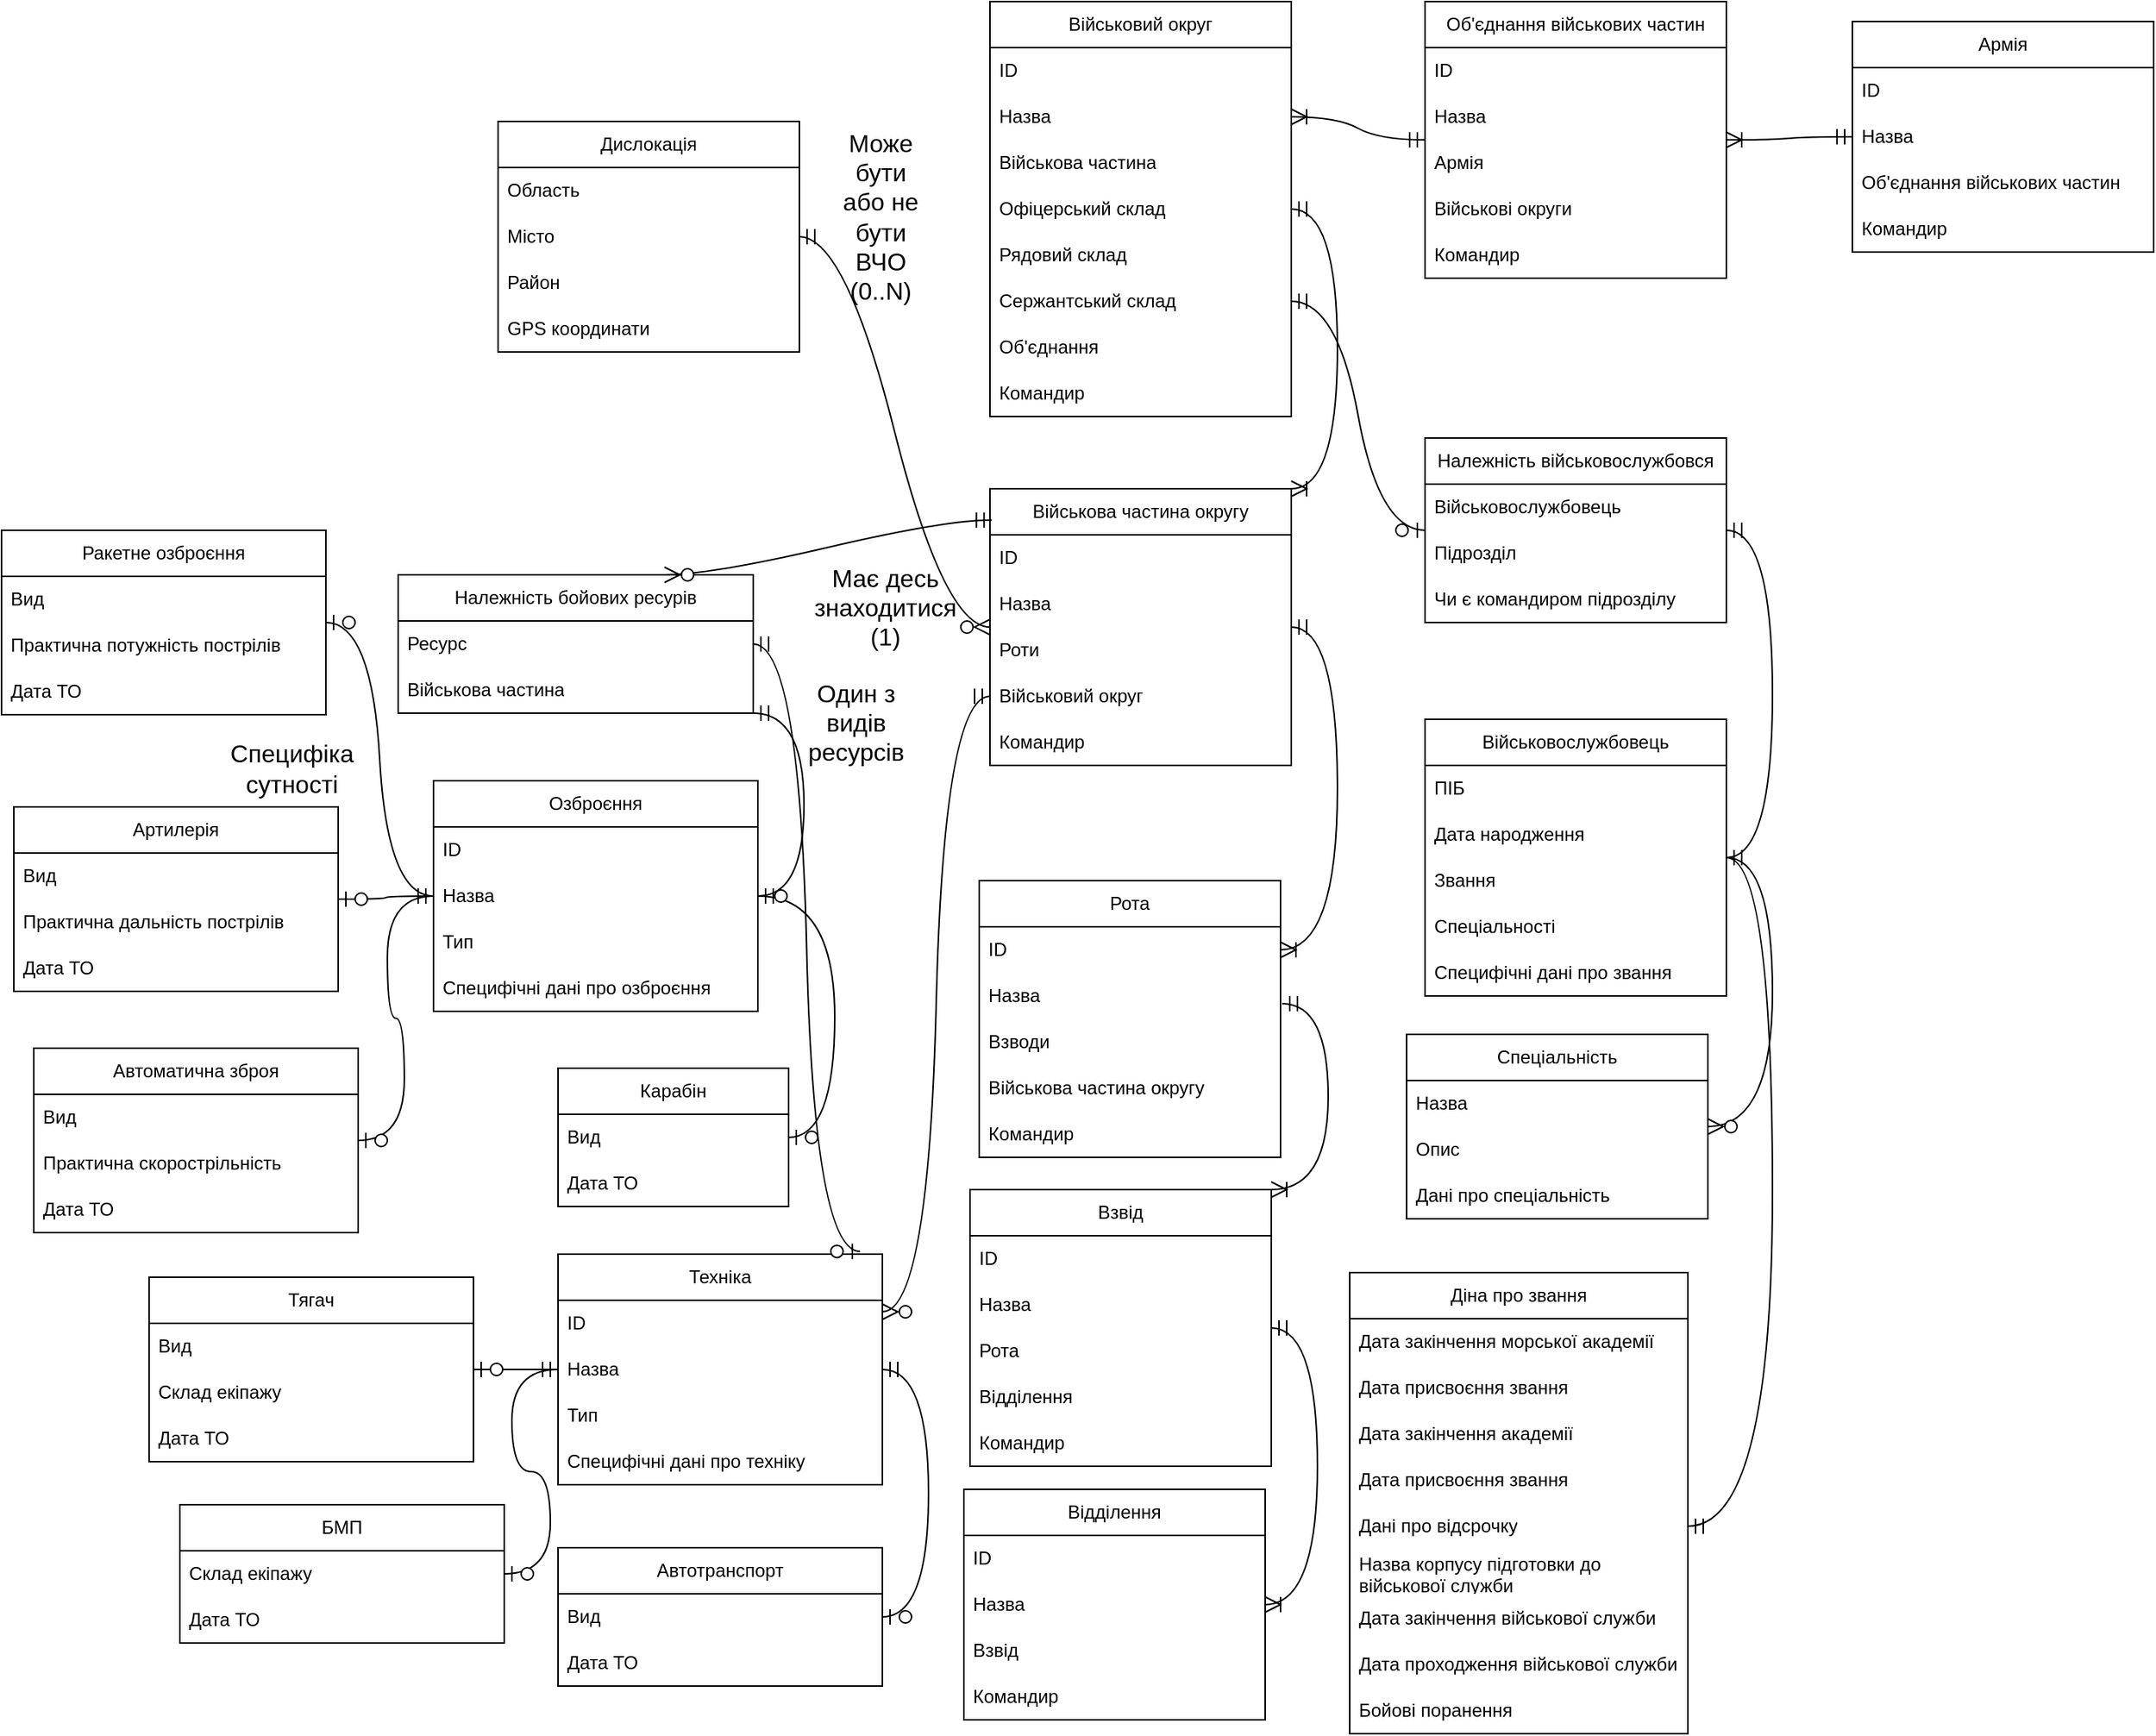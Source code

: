 <mxfile version="24.7.16">
  <diagram id="if1rMS5PziXXQYh_C22N" name="Страница — 1">
    <mxGraphModel dx="3825" dy="2545" grid="0" gridSize="10" guides="1" tooltips="1" connect="1" arrows="1" fold="1" page="0" pageScale="1" pageWidth="827" pageHeight="1169" math="0" shadow="0">
      <root>
        <mxCell id="0" />
        <mxCell id="1" parent="0" />
        <mxCell id="RpFmLWtO-A4xuDm9PwId-2" value="Військова частина округу" style="swimlane;fontStyle=0;childLayout=stackLayout;horizontal=1;startSize=30;horizontalStack=0;resizeParent=1;resizeParentMax=0;resizeLast=0;collapsible=1;marginBottom=0;whiteSpace=wrap;html=1;" vertex="1" parent="1">
          <mxGeometry x="-685" y="-688" width="196" height="180" as="geometry" />
        </mxCell>
        <mxCell id="RpFmLWtO-A4xuDm9PwId-223" value="ID" style="text;strokeColor=none;fillColor=none;align=left;verticalAlign=middle;spacingLeft=4;spacingRight=4;overflow=hidden;points=[[0,0.5],[1,0.5]];portConstraint=eastwest;rotatable=0;whiteSpace=wrap;html=1;" vertex="1" parent="RpFmLWtO-A4xuDm9PwId-2">
          <mxGeometry y="30" width="196" height="30" as="geometry" />
        </mxCell>
        <mxCell id="RpFmLWtO-A4xuDm9PwId-3" value="Назва" style="text;strokeColor=none;fillColor=none;align=left;verticalAlign=middle;spacingLeft=4;spacingRight=4;overflow=hidden;points=[[0,0.5],[1,0.5]];portConstraint=eastwest;rotatable=0;whiteSpace=wrap;html=1;" vertex="1" parent="RpFmLWtO-A4xuDm9PwId-2">
          <mxGeometry y="60" width="196" height="30" as="geometry" />
        </mxCell>
        <mxCell id="RpFmLWtO-A4xuDm9PwId-4" value="Роти" style="text;strokeColor=none;fillColor=none;align=left;verticalAlign=middle;spacingLeft=4;spacingRight=4;overflow=hidden;points=[[0,0.5],[1,0.5]];portConstraint=eastwest;rotatable=0;whiteSpace=wrap;html=1;" vertex="1" parent="RpFmLWtO-A4xuDm9PwId-2">
          <mxGeometry y="90" width="196" height="30" as="geometry" />
        </mxCell>
        <mxCell id="RpFmLWtO-A4xuDm9PwId-5" value="Військовий округ" style="text;strokeColor=none;fillColor=none;align=left;verticalAlign=middle;spacingLeft=4;spacingRight=4;overflow=hidden;points=[[0,0.5],[1,0.5]];portConstraint=eastwest;rotatable=0;whiteSpace=wrap;html=1;" vertex="1" parent="RpFmLWtO-A4xuDm9PwId-2">
          <mxGeometry y="120" width="196" height="30" as="geometry" />
        </mxCell>
        <mxCell id="RpFmLWtO-A4xuDm9PwId-218" value="Командир" style="text;strokeColor=none;fillColor=none;align=left;verticalAlign=middle;spacingLeft=4;spacingRight=4;overflow=hidden;points=[[0,0.5],[1,0.5]];portConstraint=eastwest;rotatable=0;whiteSpace=wrap;html=1;" vertex="1" parent="RpFmLWtO-A4xuDm9PwId-2">
          <mxGeometry y="150" width="196" height="30" as="geometry" />
        </mxCell>
        <mxCell id="RpFmLWtO-A4xuDm9PwId-6" value="Дислокація" style="swimlane;fontStyle=0;childLayout=stackLayout;horizontal=1;startSize=30;horizontalStack=0;resizeParent=1;resizeParentMax=0;resizeLast=0;collapsible=1;marginBottom=0;whiteSpace=wrap;html=1;" vertex="1" parent="1">
          <mxGeometry x="-1005" y="-927" width="196" height="150" as="geometry" />
        </mxCell>
        <mxCell id="RpFmLWtO-A4xuDm9PwId-7" value="Область" style="text;strokeColor=none;fillColor=none;align=left;verticalAlign=middle;spacingLeft=4;spacingRight=4;overflow=hidden;points=[[0,0.5],[1,0.5]];portConstraint=eastwest;rotatable=0;whiteSpace=wrap;html=1;" vertex="1" parent="RpFmLWtO-A4xuDm9PwId-6">
          <mxGeometry y="30" width="196" height="30" as="geometry" />
        </mxCell>
        <mxCell id="RpFmLWtO-A4xuDm9PwId-8" value="Місто" style="text;strokeColor=none;fillColor=none;align=left;verticalAlign=middle;spacingLeft=4;spacingRight=4;overflow=hidden;points=[[0,0.5],[1,0.5]];portConstraint=eastwest;rotatable=0;whiteSpace=wrap;html=1;" vertex="1" parent="RpFmLWtO-A4xuDm9PwId-6">
          <mxGeometry y="60" width="196" height="30" as="geometry" />
        </mxCell>
        <mxCell id="RpFmLWtO-A4xuDm9PwId-9" value="Район" style="text;strokeColor=none;fillColor=none;align=left;verticalAlign=middle;spacingLeft=4;spacingRight=4;overflow=hidden;points=[[0,0.5],[1,0.5]];portConstraint=eastwest;rotatable=0;whiteSpace=wrap;html=1;" vertex="1" parent="RpFmLWtO-A4xuDm9PwId-6">
          <mxGeometry y="90" width="196" height="30" as="geometry" />
        </mxCell>
        <mxCell id="RpFmLWtO-A4xuDm9PwId-30" value="GPS координати" style="text;strokeColor=none;fillColor=none;align=left;verticalAlign=middle;spacingLeft=4;spacingRight=4;overflow=hidden;points=[[0,0.5],[1,0.5]];portConstraint=eastwest;rotatable=0;whiteSpace=wrap;html=1;" vertex="1" parent="RpFmLWtO-A4xuDm9PwId-6">
          <mxGeometry y="120" width="196" height="30" as="geometry" />
        </mxCell>
        <mxCell id="RpFmLWtO-A4xuDm9PwId-10" value="Військовий округ" style="swimlane;fontStyle=0;childLayout=stackLayout;horizontal=1;startSize=30;horizontalStack=0;resizeParent=1;resizeParentMax=0;resizeLast=0;collapsible=1;marginBottom=0;whiteSpace=wrap;html=1;" vertex="1" parent="1">
          <mxGeometry x="-685" y="-1005" width="196" height="270" as="geometry" />
        </mxCell>
        <mxCell id="RpFmLWtO-A4xuDm9PwId-222" value="ID" style="text;strokeColor=none;fillColor=none;align=left;verticalAlign=middle;spacingLeft=4;spacingRight=4;overflow=hidden;points=[[0,0.5],[1,0.5]];portConstraint=eastwest;rotatable=0;whiteSpace=wrap;html=1;" vertex="1" parent="RpFmLWtO-A4xuDm9PwId-10">
          <mxGeometry y="30" width="196" height="30" as="geometry" />
        </mxCell>
        <mxCell id="RpFmLWtO-A4xuDm9PwId-11" value="Назва" style="text;strokeColor=none;fillColor=none;align=left;verticalAlign=middle;spacingLeft=4;spacingRight=4;overflow=hidden;points=[[0,0.5],[1,0.5]];portConstraint=eastwest;rotatable=0;whiteSpace=wrap;html=1;" vertex="1" parent="RpFmLWtO-A4xuDm9PwId-10">
          <mxGeometry y="60" width="196" height="30" as="geometry" />
        </mxCell>
        <mxCell id="RpFmLWtO-A4xuDm9PwId-12" value="Військова частина" style="text;strokeColor=none;fillColor=none;align=left;verticalAlign=middle;spacingLeft=4;spacingRight=4;overflow=hidden;points=[[0,0.5],[1,0.5]];portConstraint=eastwest;rotatable=0;whiteSpace=wrap;html=1;" vertex="1" parent="RpFmLWtO-A4xuDm9PwId-10">
          <mxGeometry y="90" width="196" height="30" as="geometry" />
        </mxCell>
        <mxCell id="RpFmLWtO-A4xuDm9PwId-13" value="Офіцерський склад" style="text;strokeColor=none;fillColor=none;align=left;verticalAlign=middle;spacingLeft=4;spacingRight=4;overflow=hidden;points=[[0,0.5],[1,0.5]];portConstraint=eastwest;rotatable=0;whiteSpace=wrap;html=1;" vertex="1" parent="RpFmLWtO-A4xuDm9PwId-10">
          <mxGeometry y="120" width="196" height="30" as="geometry" />
        </mxCell>
        <mxCell id="RpFmLWtO-A4xuDm9PwId-31" value="Рядовий склад" style="text;strokeColor=none;fillColor=none;align=left;verticalAlign=middle;spacingLeft=4;spacingRight=4;overflow=hidden;points=[[0,0.5],[1,0.5]];portConstraint=eastwest;rotatable=0;whiteSpace=wrap;html=1;" vertex="1" parent="RpFmLWtO-A4xuDm9PwId-10">
          <mxGeometry y="150" width="196" height="30" as="geometry" />
        </mxCell>
        <mxCell id="RpFmLWtO-A4xuDm9PwId-32" value="Сержантський склад" style="text;strokeColor=none;fillColor=none;align=left;verticalAlign=middle;spacingLeft=4;spacingRight=4;overflow=hidden;points=[[0,0.5],[1,0.5]];portConstraint=eastwest;rotatable=0;whiteSpace=wrap;html=1;" vertex="1" parent="RpFmLWtO-A4xuDm9PwId-10">
          <mxGeometry y="180" width="196" height="30" as="geometry" />
        </mxCell>
        <mxCell id="RpFmLWtO-A4xuDm9PwId-41" value="Об&#39;єднання" style="text;strokeColor=none;fillColor=none;align=left;verticalAlign=middle;spacingLeft=4;spacingRight=4;overflow=hidden;points=[[0,0.5],[1,0.5]];portConstraint=eastwest;rotatable=0;whiteSpace=wrap;html=1;" vertex="1" parent="RpFmLWtO-A4xuDm9PwId-10">
          <mxGeometry y="210" width="196" height="30" as="geometry" />
        </mxCell>
        <mxCell id="RpFmLWtO-A4xuDm9PwId-219" value="Командир" style="text;strokeColor=none;fillColor=none;align=left;verticalAlign=middle;spacingLeft=4;spacingRight=4;overflow=hidden;points=[[0,0.5],[1,0.5]];portConstraint=eastwest;rotatable=0;whiteSpace=wrap;html=1;" vertex="1" parent="RpFmLWtO-A4xuDm9PwId-10">
          <mxGeometry y="240" width="196" height="30" as="geometry" />
        </mxCell>
        <mxCell id="RpFmLWtO-A4xuDm9PwId-14" value="Рота" style="swimlane;fontStyle=0;childLayout=stackLayout;horizontal=1;startSize=30;horizontalStack=0;resizeParent=1;resizeParentMax=0;resizeLast=0;collapsible=1;marginBottom=0;whiteSpace=wrap;html=1;" vertex="1" parent="1">
          <mxGeometry x="-692" y="-433" width="196" height="180" as="geometry" />
        </mxCell>
        <mxCell id="RpFmLWtO-A4xuDm9PwId-224" value="ID" style="text;strokeColor=none;fillColor=none;align=left;verticalAlign=middle;spacingLeft=4;spacingRight=4;overflow=hidden;points=[[0,0.5],[1,0.5]];portConstraint=eastwest;rotatable=0;whiteSpace=wrap;html=1;" vertex="1" parent="RpFmLWtO-A4xuDm9PwId-14">
          <mxGeometry y="30" width="196" height="30" as="geometry" />
        </mxCell>
        <mxCell id="RpFmLWtO-A4xuDm9PwId-15" value="Назва" style="text;strokeColor=none;fillColor=none;align=left;verticalAlign=middle;spacingLeft=4;spacingRight=4;overflow=hidden;points=[[0,0.5],[1,0.5]];portConstraint=eastwest;rotatable=0;whiteSpace=wrap;html=1;" vertex="1" parent="RpFmLWtO-A4xuDm9PwId-14">
          <mxGeometry y="60" width="196" height="30" as="geometry" />
        </mxCell>
        <mxCell id="RpFmLWtO-A4xuDm9PwId-16" value="Взводи" style="text;strokeColor=none;fillColor=none;align=left;verticalAlign=middle;spacingLeft=4;spacingRight=4;overflow=hidden;points=[[0,0.5],[1,0.5]];portConstraint=eastwest;rotatable=0;whiteSpace=wrap;html=1;" vertex="1" parent="RpFmLWtO-A4xuDm9PwId-14">
          <mxGeometry y="90" width="196" height="30" as="geometry" />
        </mxCell>
        <mxCell id="RpFmLWtO-A4xuDm9PwId-17" value="Військова частина округу" style="text;strokeColor=none;fillColor=none;align=left;verticalAlign=middle;spacingLeft=4;spacingRight=4;overflow=hidden;points=[[0,0.5],[1,0.5]];portConstraint=eastwest;rotatable=0;whiteSpace=wrap;html=1;" vertex="1" parent="RpFmLWtO-A4xuDm9PwId-14">
          <mxGeometry y="120" width="196" height="30" as="geometry" />
        </mxCell>
        <mxCell id="RpFmLWtO-A4xuDm9PwId-217" value="Командир" style="text;strokeColor=none;fillColor=none;align=left;verticalAlign=middle;spacingLeft=4;spacingRight=4;overflow=hidden;points=[[0,0.5],[1,0.5]];portConstraint=eastwest;rotatable=0;whiteSpace=wrap;html=1;" vertex="1" parent="RpFmLWtO-A4xuDm9PwId-14">
          <mxGeometry y="150" width="196" height="30" as="geometry" />
        </mxCell>
        <mxCell id="RpFmLWtO-A4xuDm9PwId-18" value="Взвід" style="swimlane;fontStyle=0;childLayout=stackLayout;horizontal=1;startSize=30;horizontalStack=0;resizeParent=1;resizeParentMax=0;resizeLast=0;collapsible=1;marginBottom=0;whiteSpace=wrap;html=1;" vertex="1" parent="1">
          <mxGeometry x="-698" y="-232" width="196" height="180" as="geometry" />
        </mxCell>
        <mxCell id="RpFmLWtO-A4xuDm9PwId-225" value="ID" style="text;strokeColor=none;fillColor=none;align=left;verticalAlign=middle;spacingLeft=4;spacingRight=4;overflow=hidden;points=[[0,0.5],[1,0.5]];portConstraint=eastwest;rotatable=0;whiteSpace=wrap;html=1;" vertex="1" parent="RpFmLWtO-A4xuDm9PwId-18">
          <mxGeometry y="30" width="196" height="30" as="geometry" />
        </mxCell>
        <mxCell id="RpFmLWtO-A4xuDm9PwId-19" value="Назва" style="text;strokeColor=none;fillColor=none;align=left;verticalAlign=middle;spacingLeft=4;spacingRight=4;overflow=hidden;points=[[0,0.5],[1,0.5]];portConstraint=eastwest;rotatable=0;whiteSpace=wrap;html=1;" vertex="1" parent="RpFmLWtO-A4xuDm9PwId-18">
          <mxGeometry y="60" width="196" height="30" as="geometry" />
        </mxCell>
        <mxCell id="RpFmLWtO-A4xuDm9PwId-20" value="Рота" style="text;strokeColor=none;fillColor=none;align=left;verticalAlign=middle;spacingLeft=4;spacingRight=4;overflow=hidden;points=[[0,0.5],[1,0.5]];portConstraint=eastwest;rotatable=0;whiteSpace=wrap;html=1;" vertex="1" parent="RpFmLWtO-A4xuDm9PwId-18">
          <mxGeometry y="90" width="196" height="30" as="geometry" />
        </mxCell>
        <mxCell id="RpFmLWtO-A4xuDm9PwId-21" value="Відділення" style="text;strokeColor=none;fillColor=none;align=left;verticalAlign=middle;spacingLeft=4;spacingRight=4;overflow=hidden;points=[[0,0.5],[1,0.5]];portConstraint=eastwest;rotatable=0;whiteSpace=wrap;html=1;" vertex="1" parent="RpFmLWtO-A4xuDm9PwId-18">
          <mxGeometry y="120" width="196" height="30" as="geometry" />
        </mxCell>
        <mxCell id="RpFmLWtO-A4xuDm9PwId-216" value="Командир" style="text;strokeColor=none;fillColor=none;align=left;verticalAlign=middle;spacingLeft=4;spacingRight=4;overflow=hidden;points=[[0,0.5],[1,0.5]];portConstraint=eastwest;rotatable=0;whiteSpace=wrap;html=1;" vertex="1" parent="RpFmLWtO-A4xuDm9PwId-18">
          <mxGeometry y="150" width="196" height="30" as="geometry" />
        </mxCell>
        <mxCell id="RpFmLWtO-A4xuDm9PwId-22" value="Відділення" style="swimlane;fontStyle=0;childLayout=stackLayout;horizontal=1;startSize=30;horizontalStack=0;resizeParent=1;resizeParentMax=0;resizeLast=0;collapsible=1;marginBottom=0;whiteSpace=wrap;html=1;" vertex="1" parent="1">
          <mxGeometry x="-702" y="-37" width="196" height="150" as="geometry" />
        </mxCell>
        <mxCell id="RpFmLWtO-A4xuDm9PwId-226" value="ID" style="text;strokeColor=none;fillColor=none;align=left;verticalAlign=middle;spacingLeft=4;spacingRight=4;overflow=hidden;points=[[0,0.5],[1,0.5]];portConstraint=eastwest;rotatable=0;whiteSpace=wrap;html=1;" vertex="1" parent="RpFmLWtO-A4xuDm9PwId-22">
          <mxGeometry y="30" width="196" height="30" as="geometry" />
        </mxCell>
        <mxCell id="RpFmLWtO-A4xuDm9PwId-23" value="Назва" style="text;strokeColor=none;fillColor=none;align=left;verticalAlign=middle;spacingLeft=4;spacingRight=4;overflow=hidden;points=[[0,0.5],[1,0.5]];portConstraint=eastwest;rotatable=0;whiteSpace=wrap;html=1;" vertex="1" parent="RpFmLWtO-A4xuDm9PwId-22">
          <mxGeometry y="60" width="196" height="30" as="geometry" />
        </mxCell>
        <mxCell id="RpFmLWtO-A4xuDm9PwId-24" value="Взвід" style="text;strokeColor=none;fillColor=none;align=left;verticalAlign=middle;spacingLeft=4;spacingRight=4;overflow=hidden;points=[[0,0.5],[1,0.5]];portConstraint=eastwest;rotatable=0;whiteSpace=wrap;html=1;" vertex="1" parent="RpFmLWtO-A4xuDm9PwId-22">
          <mxGeometry y="90" width="196" height="30" as="geometry" />
        </mxCell>
        <mxCell id="RpFmLWtO-A4xuDm9PwId-215" value="Командир" style="text;strokeColor=none;fillColor=none;align=left;verticalAlign=middle;spacingLeft=4;spacingRight=4;overflow=hidden;points=[[0,0.5],[1,0.5]];portConstraint=eastwest;rotatable=0;whiteSpace=wrap;html=1;" vertex="1" parent="RpFmLWtO-A4xuDm9PwId-22">
          <mxGeometry y="120" width="196" height="30" as="geometry" />
        </mxCell>
        <mxCell id="RpFmLWtO-A4xuDm9PwId-26" value="Об&#39;єднання військових частин" style="swimlane;fontStyle=0;childLayout=stackLayout;horizontal=1;startSize=30;horizontalStack=0;resizeParent=1;resizeParentMax=0;resizeLast=0;collapsible=1;marginBottom=0;whiteSpace=wrap;html=1;" vertex="1" parent="1">
          <mxGeometry x="-402" y="-1005" width="196" height="180" as="geometry" />
        </mxCell>
        <mxCell id="RpFmLWtO-A4xuDm9PwId-227" value="ID" style="text;strokeColor=none;fillColor=none;align=left;verticalAlign=middle;spacingLeft=4;spacingRight=4;overflow=hidden;points=[[0,0.5],[1,0.5]];portConstraint=eastwest;rotatable=0;whiteSpace=wrap;html=1;" vertex="1" parent="RpFmLWtO-A4xuDm9PwId-26">
          <mxGeometry y="30" width="196" height="30" as="geometry" />
        </mxCell>
        <mxCell id="RpFmLWtO-A4xuDm9PwId-27" value="Назва" style="text;strokeColor=none;fillColor=none;align=left;verticalAlign=middle;spacingLeft=4;spacingRight=4;overflow=hidden;points=[[0,0.5],[1,0.5]];portConstraint=eastwest;rotatable=0;whiteSpace=wrap;html=1;" vertex="1" parent="RpFmLWtO-A4xuDm9PwId-26">
          <mxGeometry y="60" width="196" height="30" as="geometry" />
        </mxCell>
        <mxCell id="RpFmLWtO-A4xuDm9PwId-28" value="Армія" style="text;strokeColor=none;fillColor=none;align=left;verticalAlign=middle;spacingLeft=4;spacingRight=4;overflow=hidden;points=[[0,0.5],[1,0.5]];portConstraint=eastwest;rotatable=0;whiteSpace=wrap;html=1;" vertex="1" parent="RpFmLWtO-A4xuDm9PwId-26">
          <mxGeometry y="90" width="196" height="30" as="geometry" />
        </mxCell>
        <mxCell id="RpFmLWtO-A4xuDm9PwId-29" value="Військові округи" style="text;strokeColor=none;fillColor=none;align=left;verticalAlign=middle;spacingLeft=4;spacingRight=4;overflow=hidden;points=[[0,0.5],[1,0.5]];portConstraint=eastwest;rotatable=0;whiteSpace=wrap;html=1;" vertex="1" parent="RpFmLWtO-A4xuDm9PwId-26">
          <mxGeometry y="120" width="196" height="30" as="geometry" />
        </mxCell>
        <mxCell id="RpFmLWtO-A4xuDm9PwId-220" value="Командир" style="text;strokeColor=none;fillColor=none;align=left;verticalAlign=middle;spacingLeft=4;spacingRight=4;overflow=hidden;points=[[0,0.5],[1,0.5]];portConstraint=eastwest;rotatable=0;whiteSpace=wrap;html=1;" vertex="1" parent="RpFmLWtO-A4xuDm9PwId-26">
          <mxGeometry y="150" width="196" height="30" as="geometry" />
        </mxCell>
        <mxCell id="RpFmLWtO-A4xuDm9PwId-47" value="Армія" style="swimlane;fontStyle=0;childLayout=stackLayout;horizontal=1;startSize=30;horizontalStack=0;resizeParent=1;resizeParentMax=0;resizeLast=0;collapsible=1;marginBottom=0;whiteSpace=wrap;html=1;" vertex="1" parent="1">
          <mxGeometry x="-124" y="-992" width="196" height="150" as="geometry" />
        </mxCell>
        <mxCell id="RpFmLWtO-A4xuDm9PwId-228" value="ID" style="text;strokeColor=none;fillColor=none;align=left;verticalAlign=middle;spacingLeft=4;spacingRight=4;overflow=hidden;points=[[0,0.5],[1,0.5]];portConstraint=eastwest;rotatable=0;whiteSpace=wrap;html=1;" vertex="1" parent="RpFmLWtO-A4xuDm9PwId-47">
          <mxGeometry y="30" width="196" height="30" as="geometry" />
        </mxCell>
        <mxCell id="RpFmLWtO-A4xuDm9PwId-48" value="Назва" style="text;strokeColor=none;fillColor=none;align=left;verticalAlign=middle;spacingLeft=4;spacingRight=4;overflow=hidden;points=[[0,0.5],[1,0.5]];portConstraint=eastwest;rotatable=0;whiteSpace=wrap;html=1;" vertex="1" parent="RpFmLWtO-A4xuDm9PwId-47">
          <mxGeometry y="60" width="196" height="30" as="geometry" />
        </mxCell>
        <mxCell id="RpFmLWtO-A4xuDm9PwId-49" value="Об&#39;єднання військових частин" style="text;strokeColor=none;fillColor=none;align=left;verticalAlign=middle;spacingLeft=4;spacingRight=4;overflow=hidden;points=[[0,0.5],[1,0.5]];portConstraint=eastwest;rotatable=0;whiteSpace=wrap;html=1;" vertex="1" parent="RpFmLWtO-A4xuDm9PwId-47">
          <mxGeometry y="90" width="196" height="30" as="geometry" />
        </mxCell>
        <mxCell id="RpFmLWtO-A4xuDm9PwId-221" value="Командир" style="text;strokeColor=none;fillColor=none;align=left;verticalAlign=middle;spacingLeft=4;spacingRight=4;overflow=hidden;points=[[0,0.5],[1,0.5]];portConstraint=eastwest;rotatable=0;whiteSpace=wrap;html=1;" vertex="1" parent="RpFmLWtO-A4xuDm9PwId-47">
          <mxGeometry y="120" width="196" height="30" as="geometry" />
        </mxCell>
        <mxCell id="RpFmLWtO-A4xuDm9PwId-52" value="Військовослужбовець" style="swimlane;fontStyle=0;childLayout=stackLayout;horizontal=1;startSize=30;horizontalStack=0;resizeParent=1;resizeParentMax=0;resizeLast=0;collapsible=1;marginBottom=0;whiteSpace=wrap;html=1;" vertex="1" parent="1">
          <mxGeometry x="-402" y="-538" width="196" height="180" as="geometry" />
        </mxCell>
        <mxCell id="RpFmLWtO-A4xuDm9PwId-53" value="ПІБ" style="text;strokeColor=none;fillColor=none;align=left;verticalAlign=middle;spacingLeft=4;spacingRight=4;overflow=hidden;points=[[0,0.5],[1,0.5]];portConstraint=eastwest;rotatable=0;whiteSpace=wrap;html=1;" vertex="1" parent="RpFmLWtO-A4xuDm9PwId-52">
          <mxGeometry y="30" width="196" height="30" as="geometry" />
        </mxCell>
        <mxCell id="RpFmLWtO-A4xuDm9PwId-54" value="Дата народження" style="text;strokeColor=none;fillColor=none;align=left;verticalAlign=middle;spacingLeft=4;spacingRight=4;overflow=hidden;points=[[0,0.5],[1,0.5]];portConstraint=eastwest;rotatable=0;whiteSpace=wrap;html=1;" vertex="1" parent="RpFmLWtO-A4xuDm9PwId-52">
          <mxGeometry y="60" width="196" height="30" as="geometry" />
        </mxCell>
        <mxCell id="RpFmLWtO-A4xuDm9PwId-55" value="Звання" style="text;strokeColor=none;fillColor=none;align=left;verticalAlign=middle;spacingLeft=4;spacingRight=4;overflow=hidden;points=[[0,0.5],[1,0.5]];portConstraint=eastwest;rotatable=0;whiteSpace=wrap;html=1;" vertex="1" parent="RpFmLWtO-A4xuDm9PwId-52">
          <mxGeometry y="90" width="196" height="30" as="geometry" />
        </mxCell>
        <mxCell id="RpFmLWtO-A4xuDm9PwId-56" value="Спеціальності" style="text;strokeColor=none;fillColor=none;align=left;verticalAlign=middle;spacingLeft=4;spacingRight=4;overflow=hidden;points=[[0,0.5],[1,0.5]];portConstraint=eastwest;rotatable=0;whiteSpace=wrap;html=1;" vertex="1" parent="RpFmLWtO-A4xuDm9PwId-52">
          <mxGeometry y="120" width="196" height="30" as="geometry" />
        </mxCell>
        <mxCell id="RpFmLWtO-A4xuDm9PwId-57" value="Специфічні дані про звання" style="text;strokeColor=none;fillColor=none;align=left;verticalAlign=middle;spacingLeft=4;spacingRight=4;overflow=hidden;points=[[0,0.5],[1,0.5]];portConstraint=eastwest;rotatable=0;whiteSpace=wrap;html=1;" vertex="1" parent="RpFmLWtO-A4xuDm9PwId-52">
          <mxGeometry y="150" width="196" height="30" as="geometry" />
        </mxCell>
        <mxCell id="RpFmLWtO-A4xuDm9PwId-58" value="Належність військовослужбовся" style="swimlane;fontStyle=0;childLayout=stackLayout;horizontal=1;startSize=30;horizontalStack=0;resizeParent=1;resizeParentMax=0;resizeLast=0;collapsible=1;marginBottom=0;whiteSpace=wrap;html=1;" vertex="1" parent="1">
          <mxGeometry x="-402" y="-721" width="196" height="120" as="geometry" />
        </mxCell>
        <mxCell id="RpFmLWtO-A4xuDm9PwId-59" value="Військовослужбовець" style="text;strokeColor=none;fillColor=none;align=left;verticalAlign=middle;spacingLeft=4;spacingRight=4;overflow=hidden;points=[[0,0.5],[1,0.5]];portConstraint=eastwest;rotatable=0;whiteSpace=wrap;html=1;" vertex="1" parent="RpFmLWtO-A4xuDm9PwId-58">
          <mxGeometry y="30" width="196" height="30" as="geometry" />
        </mxCell>
        <mxCell id="RpFmLWtO-A4xuDm9PwId-60" value="Підрозділ" style="text;strokeColor=none;fillColor=none;align=left;verticalAlign=middle;spacingLeft=4;spacingRight=4;overflow=hidden;points=[[0,0.5],[1,0.5]];portConstraint=eastwest;rotatable=0;whiteSpace=wrap;html=1;" vertex="1" parent="RpFmLWtO-A4xuDm9PwId-58">
          <mxGeometry y="60" width="196" height="30" as="geometry" />
        </mxCell>
        <mxCell id="RpFmLWtO-A4xuDm9PwId-233" value="&lt;div&gt;Чи є командиром підрозділу&lt;br&gt;&lt;/div&gt;" style="text;strokeColor=none;fillColor=none;align=left;verticalAlign=middle;spacingLeft=4;spacingRight=4;overflow=hidden;points=[[0,0.5],[1,0.5]];portConstraint=eastwest;rotatable=0;whiteSpace=wrap;html=1;" vertex="1" parent="RpFmLWtO-A4xuDm9PwId-58">
          <mxGeometry y="90" width="196" height="30" as="geometry" />
        </mxCell>
        <mxCell id="RpFmLWtO-A4xuDm9PwId-64" value="Спеціальність" style="swimlane;fontStyle=0;childLayout=stackLayout;horizontal=1;startSize=30;horizontalStack=0;resizeParent=1;resizeParentMax=0;resizeLast=0;collapsible=1;marginBottom=0;whiteSpace=wrap;html=1;" vertex="1" parent="1">
          <mxGeometry x="-414" y="-333" width="196" height="120" as="geometry" />
        </mxCell>
        <mxCell id="RpFmLWtO-A4xuDm9PwId-65" value="Назва" style="text;strokeColor=none;fillColor=none;align=left;verticalAlign=middle;spacingLeft=4;spacingRight=4;overflow=hidden;points=[[0,0.5],[1,0.5]];portConstraint=eastwest;rotatable=0;whiteSpace=wrap;html=1;" vertex="1" parent="RpFmLWtO-A4xuDm9PwId-64">
          <mxGeometry y="30" width="196" height="30" as="geometry" />
        </mxCell>
        <mxCell id="RpFmLWtO-A4xuDm9PwId-66" value="Опис" style="text;strokeColor=none;fillColor=none;align=left;verticalAlign=middle;spacingLeft=4;spacingRight=4;overflow=hidden;points=[[0,0.5],[1,0.5]];portConstraint=eastwest;rotatable=0;whiteSpace=wrap;html=1;" vertex="1" parent="RpFmLWtO-A4xuDm9PwId-64">
          <mxGeometry y="60" width="196" height="30" as="geometry" />
        </mxCell>
        <mxCell id="RpFmLWtO-A4xuDm9PwId-67" value="Дані про спеціальність" style="text;strokeColor=none;fillColor=none;align=left;verticalAlign=middle;spacingLeft=4;spacingRight=4;overflow=hidden;points=[[0,0.5],[1,0.5]];portConstraint=eastwest;rotatable=0;whiteSpace=wrap;html=1;" vertex="1" parent="RpFmLWtO-A4xuDm9PwId-64">
          <mxGeometry y="90" width="196" height="30" as="geometry" />
        </mxCell>
        <mxCell id="RpFmLWtO-A4xuDm9PwId-76" value="Діна про звання" style="swimlane;fontStyle=0;childLayout=stackLayout;horizontal=1;startSize=30;horizontalStack=0;resizeParent=1;resizeParentMax=0;resizeLast=0;collapsible=1;marginBottom=0;whiteSpace=wrap;html=1;" vertex="1" parent="1">
          <mxGeometry x="-451" y="-178" width="220" height="300" as="geometry" />
        </mxCell>
        <mxCell id="RpFmLWtO-A4xuDm9PwId-69" value="Дата закінчення морської академії" style="text;strokeColor=none;fillColor=none;align=left;verticalAlign=middle;spacingLeft=4;spacingRight=4;overflow=hidden;points=[[0,0.5],[1,0.5]];portConstraint=eastwest;rotatable=0;whiteSpace=wrap;html=1;" vertex="1" parent="RpFmLWtO-A4xuDm9PwId-76">
          <mxGeometry y="30" width="220" height="30" as="geometry" />
        </mxCell>
        <mxCell id="RpFmLWtO-A4xuDm9PwId-70" value="Дата присвоєння звання" style="text;strokeColor=none;fillColor=none;align=left;verticalAlign=middle;spacingLeft=4;spacingRight=4;overflow=hidden;points=[[0,0.5],[1,0.5]];portConstraint=eastwest;rotatable=0;whiteSpace=wrap;html=1;" vertex="1" parent="RpFmLWtO-A4xuDm9PwId-76">
          <mxGeometry y="60" width="220" height="30" as="geometry" />
        </mxCell>
        <mxCell id="RpFmLWtO-A4xuDm9PwId-77" value="Дата закінчення академії" style="text;strokeColor=none;fillColor=none;align=left;verticalAlign=middle;spacingLeft=4;spacingRight=4;overflow=hidden;points=[[0,0.5],[1,0.5]];portConstraint=eastwest;rotatable=0;whiteSpace=wrap;html=1;" vertex="1" parent="RpFmLWtO-A4xuDm9PwId-76">
          <mxGeometry y="90" width="220" height="30" as="geometry" />
        </mxCell>
        <mxCell id="RpFmLWtO-A4xuDm9PwId-78" value="Дата присвоєння звання" style="text;strokeColor=none;fillColor=none;align=left;verticalAlign=middle;spacingLeft=4;spacingRight=4;overflow=hidden;points=[[0,0.5],[1,0.5]];portConstraint=eastwest;rotatable=0;whiteSpace=wrap;html=1;" vertex="1" parent="RpFmLWtO-A4xuDm9PwId-76">
          <mxGeometry y="120" width="220" height="30" as="geometry" />
        </mxCell>
        <mxCell id="RpFmLWtO-A4xuDm9PwId-74" value="Дані про відсрочку" style="text;strokeColor=none;fillColor=none;align=left;verticalAlign=middle;spacingLeft=4;spacingRight=4;overflow=hidden;points=[[0,0.5],[1,0.5]];portConstraint=eastwest;rotatable=0;whiteSpace=wrap;html=1;" vertex="1" parent="RpFmLWtO-A4xuDm9PwId-76">
          <mxGeometry y="150" width="220" height="30" as="geometry" />
        </mxCell>
        <mxCell id="RpFmLWtO-A4xuDm9PwId-81" value="Назва корпусу підготовки до військової служби" style="text;strokeColor=none;fillColor=none;align=left;verticalAlign=middle;spacingLeft=4;spacingRight=4;overflow=hidden;points=[[0,0.5],[1,0.5]];portConstraint=eastwest;rotatable=0;whiteSpace=wrap;html=1;" vertex="1" parent="RpFmLWtO-A4xuDm9PwId-76">
          <mxGeometry y="180" width="220" height="30" as="geometry" />
        </mxCell>
        <mxCell id="RpFmLWtO-A4xuDm9PwId-80" value="Дата закінчення військової служби" style="text;strokeColor=none;fillColor=none;align=left;verticalAlign=middle;spacingLeft=4;spacingRight=4;overflow=hidden;points=[[0,0.5],[1,0.5]];portConstraint=eastwest;rotatable=0;whiteSpace=wrap;html=1;" vertex="1" parent="RpFmLWtO-A4xuDm9PwId-76">
          <mxGeometry y="210" width="220" height="30" as="geometry" />
        </mxCell>
        <mxCell id="RpFmLWtO-A4xuDm9PwId-79" value="Дата проходження військової служби" style="text;strokeColor=none;fillColor=none;align=left;verticalAlign=middle;spacingLeft=4;spacingRight=4;overflow=hidden;points=[[0,0.5],[1,0.5]];portConstraint=eastwest;rotatable=0;whiteSpace=wrap;html=1;" vertex="1" parent="RpFmLWtO-A4xuDm9PwId-76">
          <mxGeometry y="240" width="220" height="30" as="geometry" />
        </mxCell>
        <mxCell id="RpFmLWtO-A4xuDm9PwId-75" value="Бойові поранення" style="text;strokeColor=none;fillColor=none;align=left;verticalAlign=middle;spacingLeft=4;spacingRight=4;overflow=hidden;points=[[0,0.5],[1,0.5]];portConstraint=eastwest;rotatable=0;whiteSpace=wrap;html=1;" vertex="1" parent="RpFmLWtO-A4xuDm9PwId-76">
          <mxGeometry y="270" width="220" height="30" as="geometry" />
        </mxCell>
        <mxCell id="RpFmLWtO-A4xuDm9PwId-83" value="Належність бойових ресурів" style="swimlane;fontStyle=0;childLayout=stackLayout;horizontal=1;startSize=30;horizontalStack=0;resizeParent=1;resizeParentMax=0;resizeLast=0;collapsible=1;marginBottom=0;whiteSpace=wrap;html=1;" vertex="1" parent="1">
          <mxGeometry x="-1070" y="-632" width="231" height="90" as="geometry" />
        </mxCell>
        <mxCell id="RpFmLWtO-A4xuDm9PwId-84" value="Ресурс" style="text;strokeColor=none;fillColor=none;align=left;verticalAlign=middle;spacingLeft=4;spacingRight=4;overflow=hidden;points=[[0,0.5],[1,0.5]];portConstraint=eastwest;rotatable=0;whiteSpace=wrap;html=1;" vertex="1" parent="RpFmLWtO-A4xuDm9PwId-83">
          <mxGeometry y="30" width="231" height="30" as="geometry" />
        </mxCell>
        <mxCell id="RpFmLWtO-A4xuDm9PwId-85" value="Військова частина" style="text;strokeColor=none;fillColor=none;align=left;verticalAlign=middle;spacingLeft=4;spacingRight=4;overflow=hidden;points=[[0,0.5],[1,0.5]];portConstraint=eastwest;rotatable=0;whiteSpace=wrap;html=1;" vertex="1" parent="RpFmLWtO-A4xuDm9PwId-83">
          <mxGeometry y="60" width="231" height="30" as="geometry" />
        </mxCell>
        <mxCell id="RpFmLWtO-A4xuDm9PwId-89" value="Техніка" style="swimlane;fontStyle=0;childLayout=stackLayout;horizontal=1;startSize=30;horizontalStack=0;resizeParent=1;resizeParentMax=0;resizeLast=0;collapsible=1;marginBottom=0;whiteSpace=wrap;html=1;" vertex="1" parent="1">
          <mxGeometry x="-966" y="-190" width="211" height="150" as="geometry" />
        </mxCell>
        <mxCell id="RpFmLWtO-A4xuDm9PwId-90" value="ID" style="text;strokeColor=none;fillColor=none;align=left;verticalAlign=middle;spacingLeft=4;spacingRight=4;overflow=hidden;points=[[0,0.5],[1,0.5]];portConstraint=eastwest;rotatable=0;whiteSpace=wrap;html=1;" vertex="1" parent="RpFmLWtO-A4xuDm9PwId-89">
          <mxGeometry y="30" width="211" height="30" as="geometry" />
        </mxCell>
        <mxCell id="RpFmLWtO-A4xuDm9PwId-91" value="Назва" style="text;strokeColor=none;fillColor=none;align=left;verticalAlign=middle;spacingLeft=4;spacingRight=4;overflow=hidden;points=[[0,0.5],[1,0.5]];portConstraint=eastwest;rotatable=0;whiteSpace=wrap;html=1;" vertex="1" parent="RpFmLWtO-A4xuDm9PwId-89">
          <mxGeometry y="60" width="211" height="30" as="geometry" />
        </mxCell>
        <mxCell id="RpFmLWtO-A4xuDm9PwId-92" value="Тип" style="text;strokeColor=none;fillColor=none;align=left;verticalAlign=middle;spacingLeft=4;spacingRight=4;overflow=hidden;points=[[0,0.5],[1,0.5]];portConstraint=eastwest;rotatable=0;whiteSpace=wrap;html=1;" vertex="1" parent="RpFmLWtO-A4xuDm9PwId-89">
          <mxGeometry y="90" width="211" height="30" as="geometry" />
        </mxCell>
        <mxCell id="RpFmLWtO-A4xuDm9PwId-93" value="Специфічні дані про техніку" style="text;strokeColor=none;fillColor=none;align=left;verticalAlign=middle;spacingLeft=4;spacingRight=4;overflow=hidden;points=[[0,0.5],[1,0.5]];portConstraint=eastwest;rotatable=0;whiteSpace=wrap;html=1;" vertex="1" parent="RpFmLWtO-A4xuDm9PwId-89">
          <mxGeometry y="120" width="211" height="30" as="geometry" />
        </mxCell>
        <mxCell id="RpFmLWtO-A4xuDm9PwId-94" value="Озброєння" style="swimlane;fontStyle=0;childLayout=stackLayout;horizontal=1;startSize=30;horizontalStack=0;resizeParent=1;resizeParentMax=0;resizeLast=0;collapsible=1;marginBottom=0;whiteSpace=wrap;html=1;" vertex="1" parent="1">
          <mxGeometry x="-1047" y="-498" width="211" height="150" as="geometry" />
        </mxCell>
        <mxCell id="RpFmLWtO-A4xuDm9PwId-95" value="ID" style="text;strokeColor=none;fillColor=none;align=left;verticalAlign=middle;spacingLeft=4;spacingRight=4;overflow=hidden;points=[[0,0.5],[1,0.5]];portConstraint=eastwest;rotatable=0;whiteSpace=wrap;html=1;" vertex="1" parent="RpFmLWtO-A4xuDm9PwId-94">
          <mxGeometry y="30" width="211" height="30" as="geometry" />
        </mxCell>
        <mxCell id="RpFmLWtO-A4xuDm9PwId-96" value="Назва" style="text;strokeColor=none;fillColor=none;align=left;verticalAlign=middle;spacingLeft=4;spacingRight=4;overflow=hidden;points=[[0,0.5],[1,0.5]];portConstraint=eastwest;rotatable=0;whiteSpace=wrap;html=1;" vertex="1" parent="RpFmLWtO-A4xuDm9PwId-94">
          <mxGeometry y="60" width="211" height="30" as="geometry" />
        </mxCell>
        <mxCell id="RpFmLWtO-A4xuDm9PwId-97" value="Тип" style="text;strokeColor=none;fillColor=none;align=left;verticalAlign=middle;spacingLeft=4;spacingRight=4;overflow=hidden;points=[[0,0.5],[1,0.5]];portConstraint=eastwest;rotatable=0;whiteSpace=wrap;html=1;" vertex="1" parent="RpFmLWtO-A4xuDm9PwId-94">
          <mxGeometry y="90" width="211" height="30" as="geometry" />
        </mxCell>
        <mxCell id="RpFmLWtO-A4xuDm9PwId-98" value="Специфічні дані про озброєння" style="text;strokeColor=none;fillColor=none;align=left;verticalAlign=middle;spacingLeft=4;spacingRight=4;overflow=hidden;points=[[0,0.5],[1,0.5]];portConstraint=eastwest;rotatable=0;whiteSpace=wrap;html=1;" vertex="1" parent="RpFmLWtO-A4xuDm9PwId-94">
          <mxGeometry y="120" width="211" height="30" as="geometry" />
        </mxCell>
        <mxCell id="RpFmLWtO-A4xuDm9PwId-99" value="БМП" style="swimlane;fontStyle=0;childLayout=stackLayout;horizontal=1;startSize=30;horizontalStack=0;resizeParent=1;resizeParentMax=0;resizeLast=0;collapsible=1;marginBottom=0;whiteSpace=wrap;html=1;" vertex="1" parent="1">
          <mxGeometry x="-1212" y="-27" width="211" height="90" as="geometry" />
        </mxCell>
        <mxCell id="RpFmLWtO-A4xuDm9PwId-100" value="Склад екіпажу" style="text;strokeColor=none;fillColor=none;align=left;verticalAlign=middle;spacingLeft=4;spacingRight=4;overflow=hidden;points=[[0,0.5],[1,0.5]];portConstraint=eastwest;rotatable=0;whiteSpace=wrap;html=1;" vertex="1" parent="RpFmLWtO-A4xuDm9PwId-99">
          <mxGeometry y="30" width="211" height="30" as="geometry" />
        </mxCell>
        <mxCell id="RpFmLWtO-A4xuDm9PwId-101" value="Дата ТО" style="text;strokeColor=none;fillColor=none;align=left;verticalAlign=middle;spacingLeft=4;spacingRight=4;overflow=hidden;points=[[0,0.5],[1,0.5]];portConstraint=eastwest;rotatable=0;whiteSpace=wrap;html=1;" vertex="1" parent="RpFmLWtO-A4xuDm9PwId-99">
          <mxGeometry y="60" width="211" height="30" as="geometry" />
        </mxCell>
        <mxCell id="RpFmLWtO-A4xuDm9PwId-104" value="Тягач" style="swimlane;fontStyle=0;childLayout=stackLayout;horizontal=1;startSize=30;horizontalStack=0;resizeParent=1;resizeParentMax=0;resizeLast=0;collapsible=1;marginBottom=0;whiteSpace=wrap;html=1;" vertex="1" parent="1">
          <mxGeometry x="-1232" y="-175" width="211" height="120" as="geometry" />
        </mxCell>
        <mxCell id="RpFmLWtO-A4xuDm9PwId-105" value="Вид" style="text;strokeColor=none;fillColor=none;align=left;verticalAlign=middle;spacingLeft=4;spacingRight=4;overflow=hidden;points=[[0,0.5],[1,0.5]];portConstraint=eastwest;rotatable=0;whiteSpace=wrap;html=1;" vertex="1" parent="RpFmLWtO-A4xuDm9PwId-104">
          <mxGeometry y="30" width="211" height="30" as="geometry" />
        </mxCell>
        <mxCell id="RpFmLWtO-A4xuDm9PwId-107" value="Склад екіпажу" style="text;strokeColor=none;fillColor=none;align=left;verticalAlign=middle;spacingLeft=4;spacingRight=4;overflow=hidden;points=[[0,0.5],[1,0.5]];portConstraint=eastwest;rotatable=0;whiteSpace=wrap;html=1;" vertex="1" parent="RpFmLWtO-A4xuDm9PwId-104">
          <mxGeometry y="60" width="211" height="30" as="geometry" />
        </mxCell>
        <mxCell id="RpFmLWtO-A4xuDm9PwId-106" value="Дата ТО" style="text;strokeColor=none;fillColor=none;align=left;verticalAlign=middle;spacingLeft=4;spacingRight=4;overflow=hidden;points=[[0,0.5],[1,0.5]];portConstraint=eastwest;rotatable=0;whiteSpace=wrap;html=1;" vertex="1" parent="RpFmLWtO-A4xuDm9PwId-104">
          <mxGeometry y="90" width="211" height="30" as="geometry" />
        </mxCell>
        <mxCell id="RpFmLWtO-A4xuDm9PwId-108" value="Автотранспорт" style="swimlane;fontStyle=0;childLayout=stackLayout;horizontal=1;startSize=30;horizontalStack=0;resizeParent=1;resizeParentMax=0;resizeLast=0;collapsible=1;marginBottom=0;whiteSpace=wrap;html=1;" vertex="1" parent="1">
          <mxGeometry x="-966" y="1" width="211" height="90" as="geometry" />
        </mxCell>
        <mxCell id="RpFmLWtO-A4xuDm9PwId-109" value="Вид" style="text;strokeColor=none;fillColor=none;align=left;verticalAlign=middle;spacingLeft=4;spacingRight=4;overflow=hidden;points=[[0,0.5],[1,0.5]];portConstraint=eastwest;rotatable=0;whiteSpace=wrap;html=1;" vertex="1" parent="RpFmLWtO-A4xuDm9PwId-108">
          <mxGeometry y="30" width="211" height="30" as="geometry" />
        </mxCell>
        <mxCell id="RpFmLWtO-A4xuDm9PwId-111" value="Дата ТО" style="text;strokeColor=none;fillColor=none;align=left;verticalAlign=middle;spacingLeft=4;spacingRight=4;overflow=hidden;points=[[0,0.5],[1,0.5]];portConstraint=eastwest;rotatable=0;whiteSpace=wrap;html=1;" vertex="1" parent="RpFmLWtO-A4xuDm9PwId-108">
          <mxGeometry y="60" width="211" height="30" as="geometry" />
        </mxCell>
        <mxCell id="RpFmLWtO-A4xuDm9PwId-112" value="Карабін" style="swimlane;fontStyle=0;childLayout=stackLayout;horizontal=1;startSize=30;horizontalStack=0;resizeParent=1;resizeParentMax=0;resizeLast=0;collapsible=1;marginBottom=0;whiteSpace=wrap;html=1;" vertex="1" parent="1">
          <mxGeometry x="-966" y="-311" width="150" height="90" as="geometry" />
        </mxCell>
        <mxCell id="RpFmLWtO-A4xuDm9PwId-113" value="Вид" style="text;strokeColor=none;fillColor=none;align=left;verticalAlign=middle;spacingLeft=4;spacingRight=4;overflow=hidden;points=[[0,0.5],[1,0.5]];portConstraint=eastwest;rotatable=0;whiteSpace=wrap;html=1;" vertex="1" parent="RpFmLWtO-A4xuDm9PwId-112">
          <mxGeometry y="30" width="150" height="30" as="geometry" />
        </mxCell>
        <mxCell id="RpFmLWtO-A4xuDm9PwId-115" value="Дата ТО" style="text;strokeColor=none;fillColor=none;align=left;verticalAlign=middle;spacingLeft=4;spacingRight=4;overflow=hidden;points=[[0,0.5],[1,0.5]];portConstraint=eastwest;rotatable=0;whiteSpace=wrap;html=1;" vertex="1" parent="RpFmLWtO-A4xuDm9PwId-112">
          <mxGeometry y="60" width="150" height="30" as="geometry" />
        </mxCell>
        <mxCell id="RpFmLWtO-A4xuDm9PwId-116" value="Автоматична зброя" style="swimlane;fontStyle=0;childLayout=stackLayout;horizontal=1;startSize=30;horizontalStack=0;resizeParent=1;resizeParentMax=0;resizeLast=0;collapsible=1;marginBottom=0;whiteSpace=wrap;html=1;" vertex="1" parent="1">
          <mxGeometry x="-1307" y="-324" width="211" height="120" as="geometry" />
        </mxCell>
        <mxCell id="RpFmLWtO-A4xuDm9PwId-117" value="Вид" style="text;strokeColor=none;fillColor=none;align=left;verticalAlign=middle;spacingLeft=4;spacingRight=4;overflow=hidden;points=[[0,0.5],[1,0.5]];portConstraint=eastwest;rotatable=0;whiteSpace=wrap;html=1;" vertex="1" parent="RpFmLWtO-A4xuDm9PwId-116">
          <mxGeometry y="30" width="211" height="30" as="geometry" />
        </mxCell>
        <mxCell id="RpFmLWtO-A4xuDm9PwId-119" value="Практична скорострільність" style="text;strokeColor=none;fillColor=none;align=left;verticalAlign=middle;spacingLeft=4;spacingRight=4;overflow=hidden;points=[[0,0.5],[1,0.5]];portConstraint=eastwest;rotatable=0;whiteSpace=wrap;html=1;" vertex="1" parent="RpFmLWtO-A4xuDm9PwId-116">
          <mxGeometry y="60" width="211" height="30" as="geometry" />
        </mxCell>
        <mxCell id="RpFmLWtO-A4xuDm9PwId-118" value="Дата ТО" style="text;strokeColor=none;fillColor=none;align=left;verticalAlign=middle;spacingLeft=4;spacingRight=4;overflow=hidden;points=[[0,0.5],[1,0.5]];portConstraint=eastwest;rotatable=0;whiteSpace=wrap;html=1;" vertex="1" parent="RpFmLWtO-A4xuDm9PwId-116">
          <mxGeometry y="90" width="211" height="30" as="geometry" />
        </mxCell>
        <mxCell id="RpFmLWtO-A4xuDm9PwId-121" value="Артилерія" style="swimlane;fontStyle=0;childLayout=stackLayout;horizontal=1;startSize=30;horizontalStack=0;resizeParent=1;resizeParentMax=0;resizeLast=0;collapsible=1;marginBottom=0;whiteSpace=wrap;html=1;" vertex="1" parent="1">
          <mxGeometry x="-1320" y="-481" width="211" height="120" as="geometry" />
        </mxCell>
        <mxCell id="RpFmLWtO-A4xuDm9PwId-122" value="Вид" style="text;strokeColor=none;fillColor=none;align=left;verticalAlign=middle;spacingLeft=4;spacingRight=4;overflow=hidden;points=[[0,0.5],[1,0.5]];portConstraint=eastwest;rotatable=0;whiteSpace=wrap;html=1;" vertex="1" parent="RpFmLWtO-A4xuDm9PwId-121">
          <mxGeometry y="30" width="211" height="30" as="geometry" />
        </mxCell>
        <mxCell id="RpFmLWtO-A4xuDm9PwId-123" value="Практична дальність пострілів" style="text;strokeColor=none;fillColor=none;align=left;verticalAlign=middle;spacingLeft=4;spacingRight=4;overflow=hidden;points=[[0,0.5],[1,0.5]];portConstraint=eastwest;rotatable=0;whiteSpace=wrap;html=1;" vertex="1" parent="RpFmLWtO-A4xuDm9PwId-121">
          <mxGeometry y="60" width="211" height="30" as="geometry" />
        </mxCell>
        <mxCell id="RpFmLWtO-A4xuDm9PwId-124" value="Дата ТО" style="text;strokeColor=none;fillColor=none;align=left;verticalAlign=middle;spacingLeft=4;spacingRight=4;overflow=hidden;points=[[0,0.5],[1,0.5]];portConstraint=eastwest;rotatable=0;whiteSpace=wrap;html=1;" vertex="1" parent="RpFmLWtO-A4xuDm9PwId-121">
          <mxGeometry y="90" width="211" height="30" as="geometry" />
        </mxCell>
        <mxCell id="RpFmLWtO-A4xuDm9PwId-127" value="Ракетне озброєння" style="swimlane;fontStyle=0;childLayout=stackLayout;horizontal=1;startSize=30;horizontalStack=0;resizeParent=1;resizeParentMax=0;resizeLast=0;collapsible=1;marginBottom=0;whiteSpace=wrap;html=1;" vertex="1" parent="1">
          <mxGeometry x="-1328" y="-661" width="211" height="120" as="geometry" />
        </mxCell>
        <mxCell id="RpFmLWtO-A4xuDm9PwId-128" value="Вид" style="text;strokeColor=none;fillColor=none;align=left;verticalAlign=middle;spacingLeft=4;spacingRight=4;overflow=hidden;points=[[0,0.5],[1,0.5]];portConstraint=eastwest;rotatable=0;whiteSpace=wrap;html=1;" vertex="1" parent="RpFmLWtO-A4xuDm9PwId-127">
          <mxGeometry y="30" width="211" height="30" as="geometry" />
        </mxCell>
        <mxCell id="RpFmLWtO-A4xuDm9PwId-129" value="Практична потужність пострілів" style="text;strokeColor=none;fillColor=none;align=left;verticalAlign=middle;spacingLeft=4;spacingRight=4;overflow=hidden;points=[[0,0.5],[1,0.5]];portConstraint=eastwest;rotatable=0;whiteSpace=wrap;html=1;" vertex="1" parent="RpFmLWtO-A4xuDm9PwId-127">
          <mxGeometry y="60" width="211" height="30" as="geometry" />
        </mxCell>
        <mxCell id="RpFmLWtO-A4xuDm9PwId-130" value="Дата ТО" style="text;strokeColor=none;fillColor=none;align=left;verticalAlign=middle;spacingLeft=4;spacingRight=4;overflow=hidden;points=[[0,0.5],[1,0.5]];portConstraint=eastwest;rotatable=0;whiteSpace=wrap;html=1;" vertex="1" parent="RpFmLWtO-A4xuDm9PwId-127">
          <mxGeometry y="90" width="211" height="30" as="geometry" />
        </mxCell>
        <mxCell id="RpFmLWtO-A4xuDm9PwId-145" value="" style="edgeStyle=entityRelationEdgeStyle;fontSize=12;html=1;endArrow=ERoneToMany;startArrow=ERmandOne;rounded=0;startSize=8;endSize=8;curved=1;" edge="1" parent="1" source="RpFmLWtO-A4xuDm9PwId-18" target="RpFmLWtO-A4xuDm9PwId-22">
          <mxGeometry width="100" height="100" relative="1" as="geometry">
            <mxPoint x="-754" y="64" as="sourcePoint" />
            <mxPoint x="-307" y="184" as="targetPoint" />
            <Array as="points">
              <mxPoint x="-477" y="27" />
              <mxPoint x="-467" y="79" />
            </Array>
          </mxGeometry>
        </mxCell>
        <mxCell id="RpFmLWtO-A4xuDm9PwId-146" value="" style="edgeStyle=entityRelationEdgeStyle;fontSize=12;html=1;endArrow=ERoneToMany;startArrow=ERmandOne;rounded=0;startSize=8;endSize=8;curved=1;entryX=1;entryY=0;entryDx=0;entryDy=0;" edge="1" parent="1" target="RpFmLWtO-A4xuDm9PwId-18">
          <mxGeometry width="100" height="100" relative="1" as="geometry">
            <mxPoint x="-495" y="-353" as="sourcePoint" />
            <mxPoint x="-359.0" y="-300" as="targetPoint" />
            <Array as="points">
              <mxPoint x="-548" y="-334" />
              <mxPoint x="-288" y="-306" />
            </Array>
          </mxGeometry>
        </mxCell>
        <mxCell id="RpFmLWtO-A4xuDm9PwId-147" value="" style="edgeStyle=entityRelationEdgeStyle;fontSize=12;html=1;endArrow=ERoneToMany;startArrow=ERmandOne;rounded=0;startSize=8;endSize=8;curved=1;entryX=1;entryY=0.25;entryDx=0;entryDy=0;" edge="1" parent="1" source="RpFmLWtO-A4xuDm9PwId-2" target="RpFmLWtO-A4xuDm9PwId-14">
          <mxGeometry width="100" height="100" relative="1" as="geometry">
            <mxPoint x="-340" y="-172" as="sourcePoint" />
            <mxPoint x="-350" y="-595" as="targetPoint" />
          </mxGeometry>
        </mxCell>
        <mxCell id="RpFmLWtO-A4xuDm9PwId-148" value="" style="edgeStyle=entityRelationEdgeStyle;fontSize=12;html=1;endArrow=ERoneToMany;startArrow=ERmandOne;rounded=0;startSize=8;endSize=8;curved=1;entryX=1;entryY=0;entryDx=0;entryDy=0;" edge="1" parent="1" source="RpFmLWtO-A4xuDm9PwId-10" target="RpFmLWtO-A4xuDm9PwId-2">
          <mxGeometry width="100" height="100" relative="1" as="geometry">
            <mxPoint x="-331" y="-729" as="sourcePoint" />
            <mxPoint x="-402" y="-506" as="targetPoint" />
          </mxGeometry>
        </mxCell>
        <mxCell id="RpFmLWtO-A4xuDm9PwId-155" value="" style="edgeStyle=entityRelationEdgeStyle;fontSize=12;html=1;endArrow=ERzeroToMany;startArrow=ERmandOne;rounded=0;startSize=8;endSize=8;curved=1;" edge="1" parent="1" source="RpFmLWtO-A4xuDm9PwId-52" target="RpFmLWtO-A4xuDm9PwId-64">
          <mxGeometry width="100" height="100" relative="1" as="geometry">
            <mxPoint x="-54" y="-395" as="sourcePoint" />
            <mxPoint x="46" y="-495" as="targetPoint" />
          </mxGeometry>
        </mxCell>
        <mxCell id="RpFmLWtO-A4xuDm9PwId-163" value="" style="edgeStyle=entityRelationEdgeStyle;fontSize=12;html=1;endArrow=ERoneToMany;startArrow=ERmandOne;rounded=0;startSize=8;endSize=8;curved=1;entryX=1;entryY=0.5;entryDx=0;entryDy=0;" edge="1" parent="1" source="RpFmLWtO-A4xuDm9PwId-26" target="RpFmLWtO-A4xuDm9PwId-11">
          <mxGeometry width="100" height="100" relative="1" as="geometry">
            <mxPoint x="-479" y="-875" as="sourcePoint" />
            <mxPoint x="-317" y="-706" as="targetPoint" />
          </mxGeometry>
        </mxCell>
        <mxCell id="RpFmLWtO-A4xuDm9PwId-165" value="" style="edgeStyle=entityRelationEdgeStyle;fontSize=12;html=1;endArrow=ERzeroToMany;startArrow=ERmandOne;rounded=0;startSize=8;endSize=8;curved=1;" edge="1" parent="1" source="RpFmLWtO-A4xuDm9PwId-6" target="RpFmLWtO-A4xuDm9PwId-2">
          <mxGeometry width="100" height="100" relative="1" as="geometry">
            <mxPoint x="-851" y="-647" as="sourcePoint" />
            <mxPoint x="-751" y="-747" as="targetPoint" />
          </mxGeometry>
        </mxCell>
        <mxCell id="RpFmLWtO-A4xuDm9PwId-166" value="Специфіка сутності" style="text;html=1;align=center;verticalAlign=middle;whiteSpace=wrap;rounded=0;fontSize=16;" vertex="1" parent="1">
          <mxGeometry x="-1169" y="-521" width="60" height="30" as="geometry" />
        </mxCell>
        <mxCell id="RpFmLWtO-A4xuDm9PwId-169" value="Може бути або не бути ВЧО (0..N)" style="text;html=1;align=center;verticalAlign=middle;whiteSpace=wrap;rounded=0;fontSize=16;" vertex="1" parent="1">
          <mxGeometry x="-786" y="-880" width="60" height="30" as="geometry" />
        </mxCell>
        <mxCell id="RpFmLWtO-A4xuDm9PwId-171" value="Має десь знаходитися (1)" style="text;html=1;align=center;verticalAlign=middle;whiteSpace=wrap;rounded=0;fontSize=16;" vertex="1" parent="1">
          <mxGeometry x="-783" y="-626" width="60" height="30" as="geometry" />
        </mxCell>
        <mxCell id="RpFmLWtO-A4xuDm9PwId-172" value="" style="edgeStyle=entityRelationEdgeStyle;fontSize=12;html=1;endArrow=ERoneToMany;startArrow=ERmandOne;rounded=0;startSize=8;endSize=8;curved=1;" edge="1" parent="1" source="RpFmLWtO-A4xuDm9PwId-47" target="RpFmLWtO-A4xuDm9PwId-26">
          <mxGeometry width="100" height="100" relative="1" as="geometry">
            <mxPoint x="-341" y="-917" as="sourcePoint" />
            <mxPoint x="-479" y="-950" as="targetPoint" />
          </mxGeometry>
        </mxCell>
        <mxCell id="RpFmLWtO-A4xuDm9PwId-173" value="" style="edgeStyle=entityRelationEdgeStyle;fontSize=12;html=1;endArrow=ERzeroToOne;startArrow=ERmandOne;rounded=0;startSize=8;endSize=8;curved=1;" edge="1" parent="1" source="RpFmLWtO-A4xuDm9PwId-94" target="RpFmLWtO-A4xuDm9PwId-116">
          <mxGeometry width="100" height="100" relative="1" as="geometry">
            <mxPoint x="-1256" y="-276" as="sourcePoint" />
            <mxPoint x="-1189" y="-428" as="targetPoint" />
          </mxGeometry>
        </mxCell>
        <mxCell id="RpFmLWtO-A4xuDm9PwId-174" value="" style="edgeStyle=entityRelationEdgeStyle;fontSize=12;html=1;endArrow=ERzeroToOne;startArrow=ERmandOne;rounded=0;startSize=8;endSize=8;curved=1;" edge="1" parent="1" source="RpFmLWtO-A4xuDm9PwId-94" target="RpFmLWtO-A4xuDm9PwId-112">
          <mxGeometry width="100" height="100" relative="1" as="geometry">
            <mxPoint x="-1039" y="-402" as="sourcePoint" />
            <mxPoint x="-1280" y="-392" as="targetPoint" />
            <Array as="points">
              <mxPoint x="-1216" y="-293" />
            </Array>
          </mxGeometry>
        </mxCell>
        <mxCell id="RpFmLWtO-A4xuDm9PwId-175" value="" style="edgeStyle=entityRelationEdgeStyle;fontSize=12;html=1;endArrow=ERzeroToOne;startArrow=ERmandOne;rounded=0;startSize=8;endSize=8;curved=1;" edge="1" parent="1" source="RpFmLWtO-A4xuDm9PwId-94" target="RpFmLWtO-A4xuDm9PwId-121">
          <mxGeometry width="100" height="100" relative="1" as="geometry">
            <mxPoint x="-940" y="-511" as="sourcePoint" />
            <mxPoint x="-937" y="-301" as="targetPoint" />
            <Array as="points">
              <mxPoint x="-1206" y="-283" />
            </Array>
          </mxGeometry>
        </mxCell>
        <mxCell id="RpFmLWtO-A4xuDm9PwId-176" value="" style="edgeStyle=entityRelationEdgeStyle;fontSize=12;html=1;endArrow=ERzeroToOne;startArrow=ERmandOne;rounded=0;startSize=8;endSize=8;curved=1;" edge="1" parent="1" source="RpFmLWtO-A4xuDm9PwId-94" target="RpFmLWtO-A4xuDm9PwId-127">
          <mxGeometry width="100" height="100" relative="1" as="geometry">
            <mxPoint x="-1151" y="-511" as="sourcePoint" />
            <mxPoint x="-1312" y="-404" as="targetPoint" />
            <Array as="points">
              <mxPoint x="-1196" y="-273" />
            </Array>
          </mxGeometry>
        </mxCell>
        <mxCell id="RpFmLWtO-A4xuDm9PwId-177" value="" style="edgeStyle=entityRelationEdgeStyle;fontSize=12;html=1;endArrow=ERzeroToOne;startArrow=ERmandOne;rounded=0;startSize=8;endSize=8;curved=1;" edge="1" parent="1" source="RpFmLWtO-A4xuDm9PwId-89" target="RpFmLWtO-A4xuDm9PwId-99">
          <mxGeometry width="100" height="100" relative="1" as="geometry">
            <mxPoint x="-810" y="151" as="sourcePoint" />
            <mxPoint x="-710" y="51" as="targetPoint" />
          </mxGeometry>
        </mxCell>
        <mxCell id="RpFmLWtO-A4xuDm9PwId-178" value="" style="edgeStyle=entityRelationEdgeStyle;fontSize=12;html=1;endArrow=ERzeroToOne;startArrow=ERmandOne;rounded=0;startSize=8;endSize=8;curved=1;" edge="1" parent="1" source="RpFmLWtO-A4xuDm9PwId-89" target="RpFmLWtO-A4xuDm9PwId-108">
          <mxGeometry width="100" height="100" relative="1" as="geometry">
            <mxPoint x="-810" y="151" as="sourcePoint" />
            <mxPoint x="-710" y="51" as="targetPoint" />
          </mxGeometry>
        </mxCell>
        <mxCell id="RpFmLWtO-A4xuDm9PwId-179" value="" style="edgeStyle=entityRelationEdgeStyle;fontSize=12;html=1;endArrow=ERzeroToOne;startArrow=ERmandOne;rounded=0;startSize=8;endSize=8;curved=1;" edge="1" parent="1" source="RpFmLWtO-A4xuDm9PwId-89" target="RpFmLWtO-A4xuDm9PwId-104">
          <mxGeometry width="100" height="100" relative="1" as="geometry">
            <mxPoint x="-810" y="151" as="sourcePoint" />
            <mxPoint x="-710" y="51" as="targetPoint" />
          </mxGeometry>
        </mxCell>
        <mxCell id="RpFmLWtO-A4xuDm9PwId-180" value="" style="edgeStyle=entityRelationEdgeStyle;fontSize=12;html=1;endArrow=ERmandOne;startArrow=ERmandOne;rounded=0;startSize=8;endSize=8;curved=1;" edge="1" parent="1" source="RpFmLWtO-A4xuDm9PwId-52" target="RpFmLWtO-A4xuDm9PwId-58">
          <mxGeometry width="100" height="100" relative="1" as="geometry">
            <mxPoint x="-151" y="-502" as="sourcePoint" />
            <mxPoint x="-51" y="-602" as="targetPoint" />
          </mxGeometry>
        </mxCell>
        <mxCell id="RpFmLWtO-A4xuDm9PwId-182" value="" style="edgeStyle=entityRelationEdgeStyle;fontSize=12;html=1;endArrow=ERzeroToOne;startArrow=ERmandOne;rounded=0;startSize=8;endSize=8;curved=1;exitX=1;exitY=0.5;exitDx=0;exitDy=0;" edge="1" parent="1" source="RpFmLWtO-A4xuDm9PwId-32" target="RpFmLWtO-A4xuDm9PwId-58">
          <mxGeometry width="100" height="100" relative="1" as="geometry">
            <mxPoint x="-145" y="-932" as="sourcePoint" />
            <mxPoint x="-41" y="-631" as="targetPoint" />
          </mxGeometry>
        </mxCell>
        <mxCell id="RpFmLWtO-A4xuDm9PwId-200" value="" style="edgeStyle=entityRelationEdgeStyle;fontSize=12;html=1;endArrow=ERzeroToMany;startArrow=ERmandOne;rounded=0;startSize=8;endSize=8;curved=1;entryX=1;entryY=0.25;entryDx=0;entryDy=0;exitX=0;exitY=0.5;exitDx=0;exitDy=0;" edge="1" parent="1" source="RpFmLWtO-A4xuDm9PwId-5" target="RpFmLWtO-A4xuDm9PwId-89">
          <mxGeometry width="100" height="100" relative="1" as="geometry">
            <mxPoint x="-579" y="-486" as="sourcePoint" />
            <mxPoint x="-844" y="-454" as="targetPoint" />
          </mxGeometry>
        </mxCell>
        <mxCell id="RpFmLWtO-A4xuDm9PwId-202" value="" style="edgeStyle=entityRelationEdgeStyle;fontSize=12;html=1;endArrow=ERzeroToOne;startArrow=ERmandOne;rounded=0;startSize=8;endSize=8;curved=1;exitX=1;exitY=1;exitDx=0;exitDy=0;" edge="1" parent="1" source="RpFmLWtO-A4xuDm9PwId-83" target="RpFmLWtO-A4xuDm9PwId-94">
          <mxGeometry width="100" height="100" relative="1" as="geometry">
            <mxPoint x="-906" y="-568" as="sourcePoint" />
            <mxPoint x="-806" y="-668" as="targetPoint" />
          </mxGeometry>
        </mxCell>
        <mxCell id="RpFmLWtO-A4xuDm9PwId-203" value="" style="edgeStyle=entityRelationEdgeStyle;fontSize=12;html=1;endArrow=ERzeroToOne;startArrow=ERmandOne;rounded=0;startSize=8;endSize=8;curved=1;entryX=0.931;entryY=-0.012;entryDx=0;entryDy=0;entryPerimeter=0;" edge="1" parent="1" source="RpFmLWtO-A4xuDm9PwId-83" target="RpFmLWtO-A4xuDm9PwId-89">
          <mxGeometry width="100" height="100" relative="1" as="geometry">
            <mxPoint x="-836" y="-694" as="sourcePoint" />
            <mxPoint x="-940" y="-511" as="targetPoint" />
          </mxGeometry>
        </mxCell>
        <mxCell id="RpFmLWtO-A4xuDm9PwId-204" value="Один з видів ресурсів" style="text;html=1;align=center;verticalAlign=middle;whiteSpace=wrap;rounded=0;fontSize=16;" vertex="1" parent="1">
          <mxGeometry x="-802" y="-551" width="60" height="30" as="geometry" />
        </mxCell>
        <mxCell id="RpFmLWtO-A4xuDm9PwId-235" value="" style="edgeStyle=entityRelationEdgeStyle;fontSize=12;html=1;endArrow=ERzeroToMany;startArrow=ERmandOne;rounded=0;startSize=8;endSize=8;curved=1;entryX=0.75;entryY=0;entryDx=0;entryDy=0;exitX=0.006;exitY=0.113;exitDx=0;exitDy=0;exitPerimeter=0;" edge="1" parent="1" source="RpFmLWtO-A4xuDm9PwId-2" target="RpFmLWtO-A4xuDm9PwId-83">
          <mxGeometry width="100" height="100" relative="1" as="geometry">
            <mxPoint x="-833" y="-735" as="sourcePoint" />
            <mxPoint x="-733" y="-835" as="targetPoint" />
          </mxGeometry>
        </mxCell>
        <mxCell id="RpFmLWtO-A4xuDm9PwId-237" value="" style="edgeStyle=entityRelationEdgeStyle;fontSize=12;html=1;endArrow=ERmandOne;startArrow=ERmandOne;rounded=0;startSize=8;endSize=8;curved=1;" edge="1" parent="1" source="RpFmLWtO-A4xuDm9PwId-74" target="RpFmLWtO-A4xuDm9PwId-52">
          <mxGeometry width="100" height="100" relative="1" as="geometry">
            <mxPoint x="-190" y="-216" as="sourcePoint" />
            <mxPoint x="-90" y="-316" as="targetPoint" />
          </mxGeometry>
        </mxCell>
      </root>
    </mxGraphModel>
  </diagram>
</mxfile>
